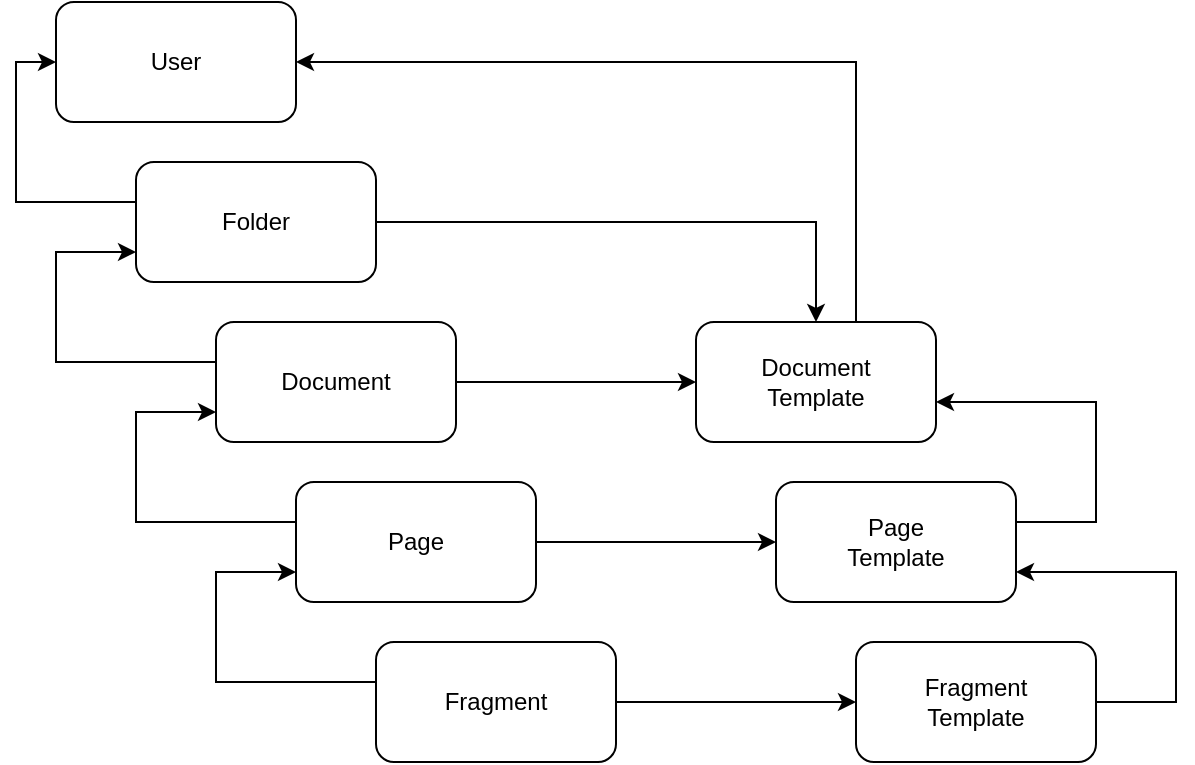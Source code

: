 <mxfile version="26.2.2">
  <diagram id="R2lEEEUBdFMjLlhIrx00" name="Page-1">
    <mxGraphModel dx="950" dy="716" grid="1" gridSize="10" guides="1" tooltips="1" connect="1" arrows="1" fold="1" page="1" pageScale="1" pageWidth="850" pageHeight="1100" math="0" shadow="0" extFonts="Permanent Marker^https://fonts.googleapis.com/css?family=Permanent+Marker">
      <root>
        <mxCell id="0" />
        <mxCell id="1" parent="0" />
        <mxCell id="pddjRHVO3dg_XEJhATsL-1" value="User" style="rounded=1;whiteSpace=wrap;html=1;" vertex="1" parent="1">
          <mxGeometry x="40" y="120" width="120" height="60" as="geometry" />
        </mxCell>
        <mxCell id="pddjRHVO3dg_XEJhATsL-13" style="edgeStyle=orthogonalEdgeStyle;rounded=0;orthogonalLoop=1;jettySize=auto;html=1;" edge="1" parent="1" source="pddjRHVO3dg_XEJhATsL-2" target="pddjRHVO3dg_XEJhATsL-6">
          <mxGeometry relative="1" as="geometry" />
        </mxCell>
        <mxCell id="pddjRHVO3dg_XEJhATsL-2" value="Folder" style="rounded=1;whiteSpace=wrap;html=1;" vertex="1" parent="1">
          <mxGeometry x="80" y="200" width="120" height="60" as="geometry" />
        </mxCell>
        <mxCell id="pddjRHVO3dg_XEJhATsL-10" style="edgeStyle=orthogonalEdgeStyle;rounded=0;orthogonalLoop=1;jettySize=auto;html=1;entryX=0;entryY=0.75;entryDx=0;entryDy=0;" edge="1" parent="1" source="pddjRHVO3dg_XEJhATsL-3" target="pddjRHVO3dg_XEJhATsL-2">
          <mxGeometry relative="1" as="geometry">
            <Array as="points">
              <mxPoint x="40" y="300" />
              <mxPoint x="40" y="245" />
            </Array>
          </mxGeometry>
        </mxCell>
        <mxCell id="pddjRHVO3dg_XEJhATsL-14" style="edgeStyle=orthogonalEdgeStyle;rounded=0;orthogonalLoop=1;jettySize=auto;html=1;" edge="1" parent="1" source="pddjRHVO3dg_XEJhATsL-3" target="pddjRHVO3dg_XEJhATsL-6">
          <mxGeometry relative="1" as="geometry" />
        </mxCell>
        <mxCell id="pddjRHVO3dg_XEJhATsL-3" value="Document" style="rounded=1;whiteSpace=wrap;html=1;" vertex="1" parent="1">
          <mxGeometry x="120" y="280" width="120" height="60" as="geometry" />
        </mxCell>
        <mxCell id="pddjRHVO3dg_XEJhATsL-11" style="edgeStyle=orthogonalEdgeStyle;rounded=0;orthogonalLoop=1;jettySize=auto;html=1;entryX=0;entryY=0.75;entryDx=0;entryDy=0;" edge="1" parent="1" source="pddjRHVO3dg_XEJhATsL-4" target="pddjRHVO3dg_XEJhATsL-3">
          <mxGeometry relative="1" as="geometry">
            <Array as="points">
              <mxPoint x="80" y="380" />
              <mxPoint x="80" y="325" />
            </Array>
          </mxGeometry>
        </mxCell>
        <mxCell id="pddjRHVO3dg_XEJhATsL-15" style="edgeStyle=orthogonalEdgeStyle;rounded=0;orthogonalLoop=1;jettySize=auto;html=1;" edge="1" parent="1" source="pddjRHVO3dg_XEJhATsL-4" target="pddjRHVO3dg_XEJhATsL-7">
          <mxGeometry relative="1" as="geometry" />
        </mxCell>
        <mxCell id="pddjRHVO3dg_XEJhATsL-4" value="Page" style="rounded=1;whiteSpace=wrap;html=1;" vertex="1" parent="1">
          <mxGeometry x="160" y="360" width="120" height="60" as="geometry" />
        </mxCell>
        <mxCell id="pddjRHVO3dg_XEJhATsL-12" style="edgeStyle=orthogonalEdgeStyle;rounded=0;orthogonalLoop=1;jettySize=auto;html=1;entryX=0;entryY=0.75;entryDx=0;entryDy=0;" edge="1" parent="1" source="pddjRHVO3dg_XEJhATsL-5" target="pddjRHVO3dg_XEJhATsL-4">
          <mxGeometry relative="1" as="geometry">
            <Array as="points">
              <mxPoint x="120" y="460" />
              <mxPoint x="120" y="405" />
            </Array>
          </mxGeometry>
        </mxCell>
        <mxCell id="pddjRHVO3dg_XEJhATsL-16" style="edgeStyle=orthogonalEdgeStyle;rounded=0;orthogonalLoop=1;jettySize=auto;html=1;" edge="1" parent="1" source="pddjRHVO3dg_XEJhATsL-5" target="pddjRHVO3dg_XEJhATsL-8">
          <mxGeometry relative="1" as="geometry" />
        </mxCell>
        <mxCell id="pddjRHVO3dg_XEJhATsL-5" value="Fragment" style="rounded=1;whiteSpace=wrap;html=1;" vertex="1" parent="1">
          <mxGeometry x="200" y="440" width="120" height="60" as="geometry" />
        </mxCell>
        <mxCell id="pddjRHVO3dg_XEJhATsL-19" style="edgeStyle=orthogonalEdgeStyle;rounded=0;orthogonalLoop=1;jettySize=auto;html=1;" edge="1" parent="1" source="pddjRHVO3dg_XEJhATsL-6" target="pddjRHVO3dg_XEJhATsL-1">
          <mxGeometry relative="1" as="geometry">
            <Array as="points">
              <mxPoint x="440" y="150" />
            </Array>
          </mxGeometry>
        </mxCell>
        <mxCell id="pddjRHVO3dg_XEJhATsL-6" value="Document&lt;div&gt;Template&lt;/div&gt;" style="rounded=1;whiteSpace=wrap;html=1;" vertex="1" parent="1">
          <mxGeometry x="360" y="280" width="120" height="60" as="geometry" />
        </mxCell>
        <mxCell id="pddjRHVO3dg_XEJhATsL-18" style="edgeStyle=orthogonalEdgeStyle;rounded=0;orthogonalLoop=1;jettySize=auto;html=1;" edge="1" parent="1" source="pddjRHVO3dg_XEJhATsL-7">
          <mxGeometry relative="1" as="geometry">
            <mxPoint x="480" y="320" as="targetPoint" />
            <Array as="points">
              <mxPoint x="560" y="380" />
              <mxPoint x="560" y="320" />
              <mxPoint x="480" y="320" />
            </Array>
          </mxGeometry>
        </mxCell>
        <mxCell id="pddjRHVO3dg_XEJhATsL-7" value="Page&lt;div&gt;Template&lt;/div&gt;" style="rounded=1;whiteSpace=wrap;html=1;" vertex="1" parent="1">
          <mxGeometry x="400" y="360" width="120" height="60" as="geometry" />
        </mxCell>
        <mxCell id="pddjRHVO3dg_XEJhATsL-17" style="edgeStyle=orthogonalEdgeStyle;rounded=0;orthogonalLoop=1;jettySize=auto;html=1;entryX=1;entryY=0.75;entryDx=0;entryDy=0;" edge="1" parent="1" source="pddjRHVO3dg_XEJhATsL-8" target="pddjRHVO3dg_XEJhATsL-7">
          <mxGeometry relative="1" as="geometry">
            <Array as="points">
              <mxPoint x="600" y="470" />
              <mxPoint x="600" y="405" />
            </Array>
          </mxGeometry>
        </mxCell>
        <mxCell id="pddjRHVO3dg_XEJhATsL-8" value="Fragment&lt;div&gt;Template&lt;/div&gt;" style="rounded=1;whiteSpace=wrap;html=1;" vertex="1" parent="1">
          <mxGeometry x="440" y="440" width="120" height="60" as="geometry" />
        </mxCell>
        <mxCell id="pddjRHVO3dg_XEJhATsL-9" style="edgeStyle=orthogonalEdgeStyle;rounded=0;orthogonalLoop=1;jettySize=auto;html=1;" edge="1" parent="1" source="pddjRHVO3dg_XEJhATsL-2" target="pddjRHVO3dg_XEJhATsL-1">
          <mxGeometry relative="1" as="geometry">
            <Array as="points">
              <mxPoint x="20" y="220" />
              <mxPoint x="20" y="150" />
            </Array>
          </mxGeometry>
        </mxCell>
      </root>
    </mxGraphModel>
  </diagram>
</mxfile>
